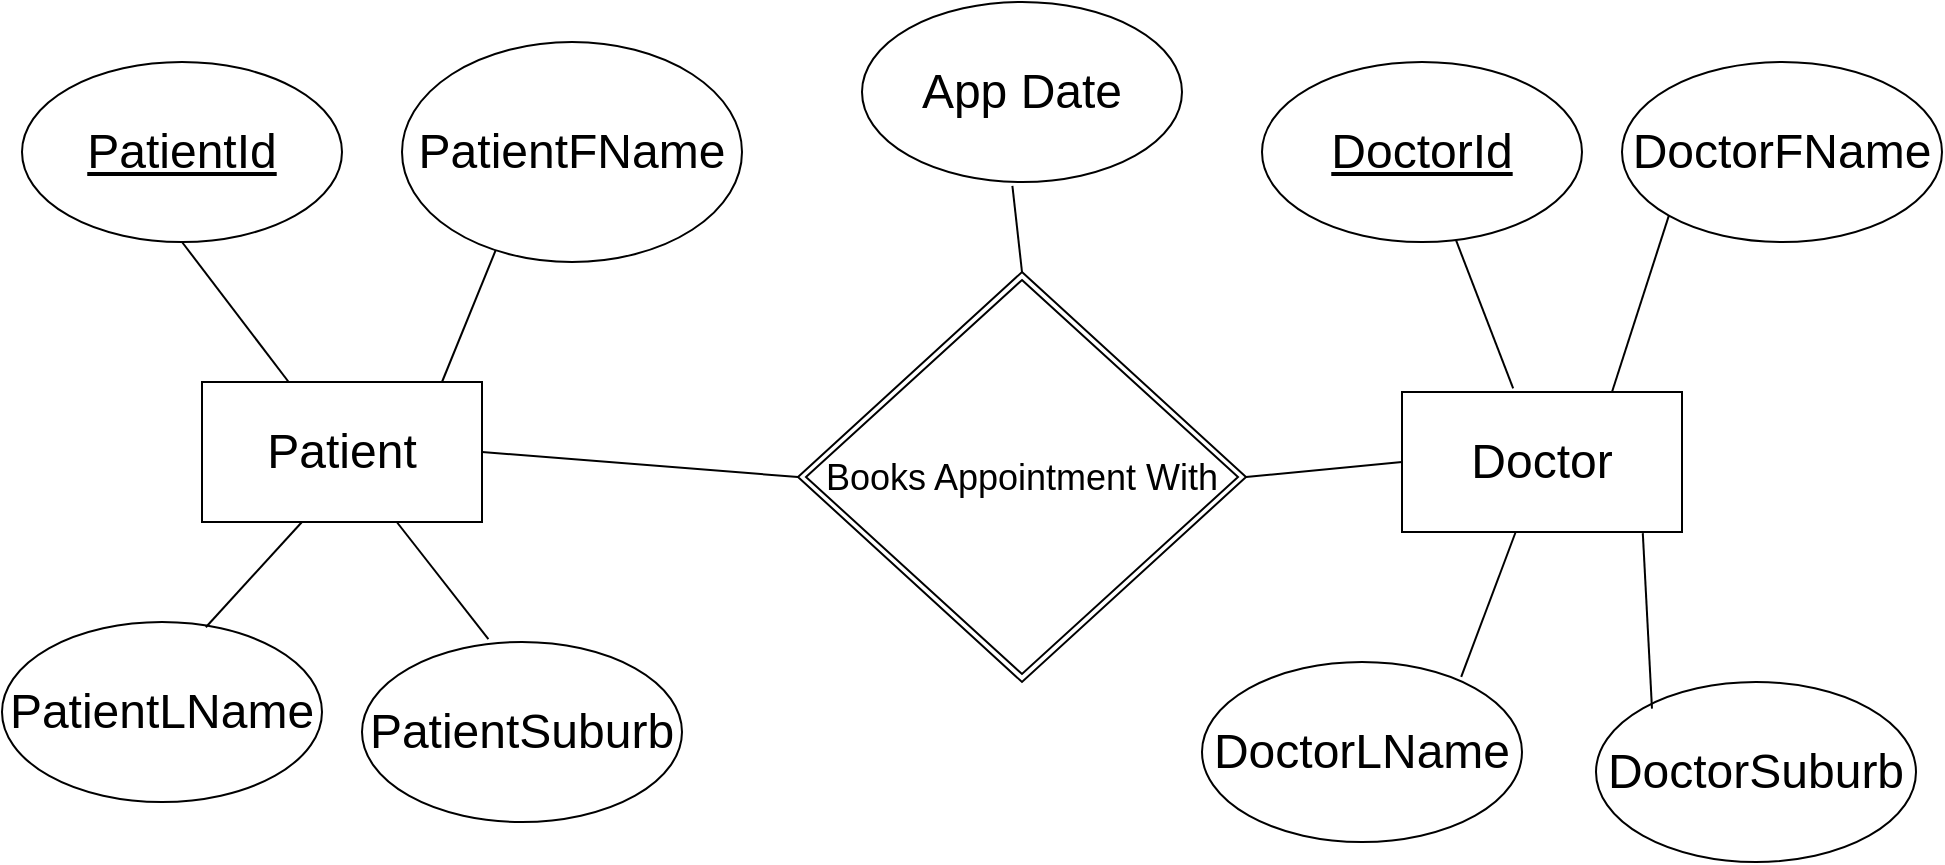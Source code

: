 <mxfile version="13.9.2" type="device"><diagram id="AvZeFsSs7l48s59njGnm" name="Page-1"><mxGraphModel dx="704" dy="756" grid="1" gridSize="10" guides="1" tooltips="1" connect="1" arrows="1" fold="1" page="1" pageScale="1" pageWidth="827" pageHeight="1169" math="0" shadow="0"><root><mxCell id="0"/><mxCell id="1" parent="0"/><mxCell id="nXGJrVC0wlVy8YyDKKwm-2" value="&lt;font style=&quot;font-size: 24px&quot;&gt;Patient&lt;/font&gt;" style="rounded=0;whiteSpace=wrap;html=1;" parent="1" vertex="1"><mxGeometry x="130" y="210" width="140" height="70" as="geometry"/></mxCell><mxCell id="nXGJrVC0wlVy8YyDKKwm-3" value="&lt;font style=&quot;font-size: 24px&quot;&gt;&lt;u&gt;PatientId&lt;/u&gt;&lt;/font&gt;" style="ellipse;whiteSpace=wrap;html=1;" parent="1" vertex="1"><mxGeometry x="40" y="50" width="160" height="90" as="geometry"/></mxCell><mxCell id="nXGJrVC0wlVy8YyDKKwm-5" value="" style="endArrow=none;html=1;entryX=0.288;entryY=0.899;entryDx=0;entryDy=0;entryPerimeter=0;" parent="1" target="nXGJrVC0wlVy8YyDKKwm-10" edge="1"><mxGeometry width="50" height="50" relative="1" as="geometry"><mxPoint x="250" y="210" as="sourcePoint"/><mxPoint x="278.76" y="157.04" as="targetPoint"/></mxGeometry></mxCell><mxCell id="nXGJrVC0wlVy8YyDKKwm-6" value="" style="endArrow=none;html=1;entryX=0.5;entryY=1;entryDx=0;entryDy=0;" parent="1" source="nXGJrVC0wlVy8YyDKKwm-2" target="nXGJrVC0wlVy8YyDKKwm-3" edge="1"><mxGeometry width="50" height="50" relative="1" as="geometry"><mxPoint x="173.68" y="210" as="sourcePoint"/><mxPoint x="226.32" y="150.28" as="targetPoint"/></mxGeometry></mxCell><mxCell id="nXGJrVC0wlVy8YyDKKwm-7" value="&lt;font style=&quot;font-size: 24px&quot;&gt;PatientLName&lt;/font&gt;" style="ellipse;whiteSpace=wrap;html=1;" parent="1" vertex="1"><mxGeometry x="30" y="330" width="160" height="90" as="geometry"/></mxCell><mxCell id="nXGJrVC0wlVy8YyDKKwm-8" value="" style="endArrow=none;html=1;exitX=0.637;exitY=0.029;exitDx=0;exitDy=0;exitPerimeter=0;entryX=0.357;entryY=1;entryDx=0;entryDy=0;entryPerimeter=0;" parent="1" source="nXGJrVC0wlVy8YyDKKwm-7" target="nXGJrVC0wlVy8YyDKKwm-2" edge="1"><mxGeometry width="50" height="50" relative="1" as="geometry"><mxPoint x="200.003" y="360" as="sourcePoint"/><mxPoint x="180" y="270" as="targetPoint"/></mxGeometry></mxCell><mxCell id="nXGJrVC0wlVy8YyDKKwm-10" value="&lt;font style=&quot;font-size: 24px&quot;&gt;PatientFName&lt;/font&gt;" style="ellipse;whiteSpace=wrap;html=1;" parent="1" vertex="1"><mxGeometry x="230" y="40" width="170" height="110" as="geometry"/></mxCell><mxCell id="nXGJrVC0wlVy8YyDKKwm-11" value="&lt;span style=&quot;font-size: 24px&quot;&gt;PatientSuburb&lt;/span&gt;" style="ellipse;whiteSpace=wrap;html=1;" parent="1" vertex="1"><mxGeometry x="210" y="340" width="160" height="90" as="geometry"/></mxCell><mxCell id="nXGJrVC0wlVy8YyDKKwm-13" value="" style="endArrow=none;html=1;exitX=0.395;exitY=-0.016;exitDx=0;exitDy=0;exitPerimeter=0;" parent="1" source="nXGJrVC0wlVy8YyDKKwm-11" target="nXGJrVC0wlVy8YyDKKwm-2" edge="1"><mxGeometry width="50" height="50" relative="1" as="geometry"><mxPoint x="141.92" y="342.61" as="sourcePoint"/><mxPoint x="187.88" y="292.03" as="targetPoint"/></mxGeometry></mxCell><mxCell id="nXGJrVC0wlVy8YyDKKwm-14" value="&lt;font style=&quot;font-size: 24px&quot;&gt;Doctor&lt;/font&gt;" style="rounded=0;whiteSpace=wrap;html=1;" parent="1" vertex="1"><mxGeometry x="730" y="215" width="140" height="70" as="geometry"/></mxCell><mxCell id="nXGJrVC0wlVy8YyDKKwm-16" value="&lt;font style=&quot;font-size: 24px&quot;&gt;&lt;u&gt;DoctorId&lt;/u&gt;&lt;/font&gt;" style="ellipse;whiteSpace=wrap;html=1;" parent="1" vertex="1"><mxGeometry x="660" y="50" width="160" height="90" as="geometry"/></mxCell><mxCell id="nXGJrVC0wlVy8YyDKKwm-17" value="&lt;font style=&quot;font-size: 24px&quot;&gt;DoctorFName&lt;/font&gt;" style="ellipse;whiteSpace=wrap;html=1;" parent="1" vertex="1"><mxGeometry x="840" y="50" width="160" height="90" as="geometry"/></mxCell><mxCell id="nXGJrVC0wlVy8YyDKKwm-18" value="&lt;font style=&quot;font-size: 24px&quot;&gt;DoctorLName&lt;/font&gt;" style="ellipse;whiteSpace=wrap;html=1;" parent="1" vertex="1"><mxGeometry x="630" y="350" width="160" height="90" as="geometry"/></mxCell><mxCell id="nXGJrVC0wlVy8YyDKKwm-19" value="&lt;font style=&quot;font-size: 24px&quot;&gt;DoctorSuburb&lt;/font&gt;" style="ellipse;whiteSpace=wrap;html=1;" parent="1" vertex="1"><mxGeometry x="827" y="360" width="160" height="90" as="geometry"/></mxCell><mxCell id="nXGJrVC0wlVy8YyDKKwm-23" value="" style="endArrow=none;html=1;exitX=0.81;exitY=0.083;exitDx=0;exitDy=0;exitPerimeter=0;" parent="1" source="nXGJrVC0wlVy8YyDKKwm-18" target="nXGJrVC0wlVy8YyDKKwm-14" edge="1"><mxGeometry width="50" height="50" relative="1" as="geometry"><mxPoint x="697" y="345" as="sourcePoint"/><mxPoint x="747" y="295" as="targetPoint"/></mxGeometry></mxCell><mxCell id="nXGJrVC0wlVy8YyDKKwm-24" value="" style="endArrow=none;html=1;entryX=0.397;entryY=-0.026;entryDx=0;entryDy=0;entryPerimeter=0;" parent="1" source="nXGJrVC0wlVy8YyDKKwm-16" target="nXGJrVC0wlVy8YyDKKwm-14" edge="1"><mxGeometry width="50" height="50" relative="1" as="geometry"><mxPoint x="750" y="205" as="sourcePoint"/><mxPoint x="800" y="155" as="targetPoint"/></mxGeometry></mxCell><mxCell id="nXGJrVC0wlVy8YyDKKwm-26" value="" style="endArrow=none;html=1;entryX=0.86;entryY=1.008;entryDx=0;entryDy=0;entryPerimeter=0;exitX=0.175;exitY=0.148;exitDx=0;exitDy=0;exitPerimeter=0;" parent="1" source="nXGJrVC0wlVy8YyDKKwm-19" target="nXGJrVC0wlVy8YyDKKwm-14" edge="1"><mxGeometry width="50" height="50" relative="1" as="geometry"><mxPoint x="910.0" y="349.11" as="sourcePoint"/><mxPoint x="977.7" y="285" as="targetPoint"/></mxGeometry></mxCell><mxCell id="nXGJrVC0wlVy8YyDKKwm-27" value="" style="endArrow=none;html=1;entryX=0;entryY=1;entryDx=0;entryDy=0;exitX=0.75;exitY=0;exitDx=0;exitDy=0;" parent="1" source="nXGJrVC0wlVy8YyDKKwm-14" target="nXGJrVC0wlVy8YyDKKwm-17" edge="1"><mxGeometry width="50" height="50" relative="1" as="geometry"><mxPoint x="850.0" y="209.11" as="sourcePoint"/><mxPoint x="917.7" y="145" as="targetPoint"/></mxGeometry></mxCell><mxCell id="nXGJrVC0wlVy8YyDKKwm-29" value="" style="endArrow=none;html=1;exitX=0;exitY=0.5;exitDx=0;exitDy=0;entryX=1;entryY=0.5;entryDx=0;entryDy=0;" parent="1" source="nXGJrVC0wlVy8YyDKKwm-32" target="nXGJrVC0wlVy8YyDKKwm-2" edge="1"><mxGeometry width="50" height="50" relative="1" as="geometry"><mxPoint x="440" y="250" as="sourcePoint"/><mxPoint x="237.383" y="290" as="targetPoint"/></mxGeometry></mxCell><mxCell id="nXGJrVC0wlVy8YyDKKwm-30" value="" style="endArrow=none;html=1;exitX=0;exitY=0.5;exitDx=0;exitDy=0;entryX=1;entryY=0.5;entryDx=0;entryDy=0;" parent="1" source="nXGJrVC0wlVy8YyDKKwm-14" target="nXGJrVC0wlVy8YyDKKwm-32" edge="1"><mxGeometry width="50" height="50" relative="1" as="geometry"><mxPoint x="460" y="260" as="sourcePoint"/><mxPoint x="570.0" y="250" as="targetPoint"/><Array as="points"/></mxGeometry></mxCell><mxCell id="nXGJrVC0wlVy8YyDKKwm-32" value="&lt;font style=&quot;font-size: 18px&quot;&gt;Books Appointment With&lt;/font&gt;" style="shape=rhombus;double=1;perimeter=rhombusPerimeter;whiteSpace=wrap;html=1;align=center;" parent="1" vertex="1"><mxGeometry x="428" y="155" width="224" height="205" as="geometry"/></mxCell><mxCell id="nXGJrVC0wlVy8YyDKKwm-33" value="&lt;font style=&quot;font-size: 24px&quot;&gt;App Date&lt;/font&gt;" style="ellipse;whiteSpace=wrap;html=1;" parent="1" vertex="1"><mxGeometry x="460" y="20" width="160" height="90" as="geometry"/></mxCell><mxCell id="nXGJrVC0wlVy8YyDKKwm-34" value="" style="endArrow=none;html=1;exitX=0.47;exitY=1.021;exitDx=0;exitDy=0;entryX=0.5;entryY=0;entryDx=0;entryDy=0;exitPerimeter=0;" parent="1" source="nXGJrVC0wlVy8YyDKKwm-33" target="nXGJrVC0wlVy8YyDKKwm-32" edge="1"><mxGeometry width="50" height="50" relative="1" as="geometry"><mxPoint x="608.0" y="130" as="sourcePoint"/><mxPoint x="530" y="137.5" as="targetPoint"/><Array as="points"/></mxGeometry></mxCell></root></mxGraphModel></diagram></mxfile>